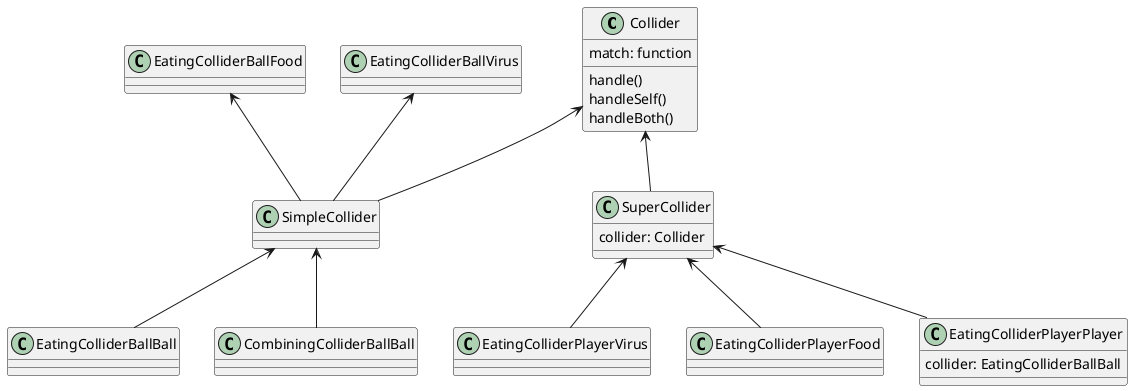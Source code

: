 @startuml collider

' namespace Collider {
'     handleSelf : 
'     handleBoth
' }

class Collider {
    match: function
    handle()
    handleSelf()
    handleBoth()
}


class SimpleCollider {
}

class SuperCollider {
    collider: Collider
}

class EatingColliderBallBall {

}

class EatingColliderPlayerVirus {

}


class EatingColliderPlayerFood {

}

class EatingColliderBallFood {

}

class EatingColliderBallVirus {

}

class CombiningColliderBallBall {

}


class EatingColliderPlayerPlayer {
    collider: EatingColliderBallBall

}


Collider <-- SuperCollider
Collider <-- SimpleCollider

SimpleCollider <-- EatingColliderBallBall
SimpleCollider  <-- CombiningColliderBallBall
SuperCollider <-- EatingColliderPlayerPlayer
' EatingColliderPlayerPlayer *-- EatingColliderBallBall
SuperCollider <-- EatingColliderPlayerVirus
SuperCollider <-- EatingColliderPlayerFood
' EatingColliderPlayerVirus *-- EatingColliderBallVirus
' EatingColliderPlayerFood *-- EatingColliderBallFood
EatingColliderBallVirus <-- SimpleCollider
EatingColliderBallFood  <-- SimpleCollider

@enduml